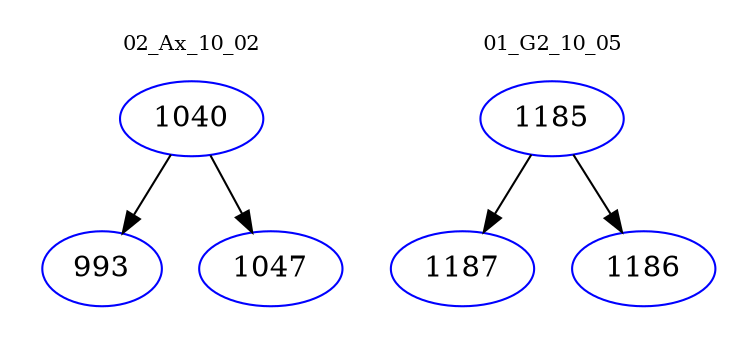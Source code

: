 digraph{
subgraph cluster_0 {
color = white
label = "02_Ax_10_02";
fontsize=10;
T0_1040 [label="1040", color="blue"]
T0_1040 -> T0_993 [color="black"]
T0_993 [label="993", color="blue"]
T0_1040 -> T0_1047 [color="black"]
T0_1047 [label="1047", color="blue"]
}
subgraph cluster_1 {
color = white
label = "01_G2_10_05";
fontsize=10;
T1_1185 [label="1185", color="blue"]
T1_1185 -> T1_1187 [color="black"]
T1_1187 [label="1187", color="blue"]
T1_1185 -> T1_1186 [color="black"]
T1_1186 [label="1186", color="blue"]
}
}
